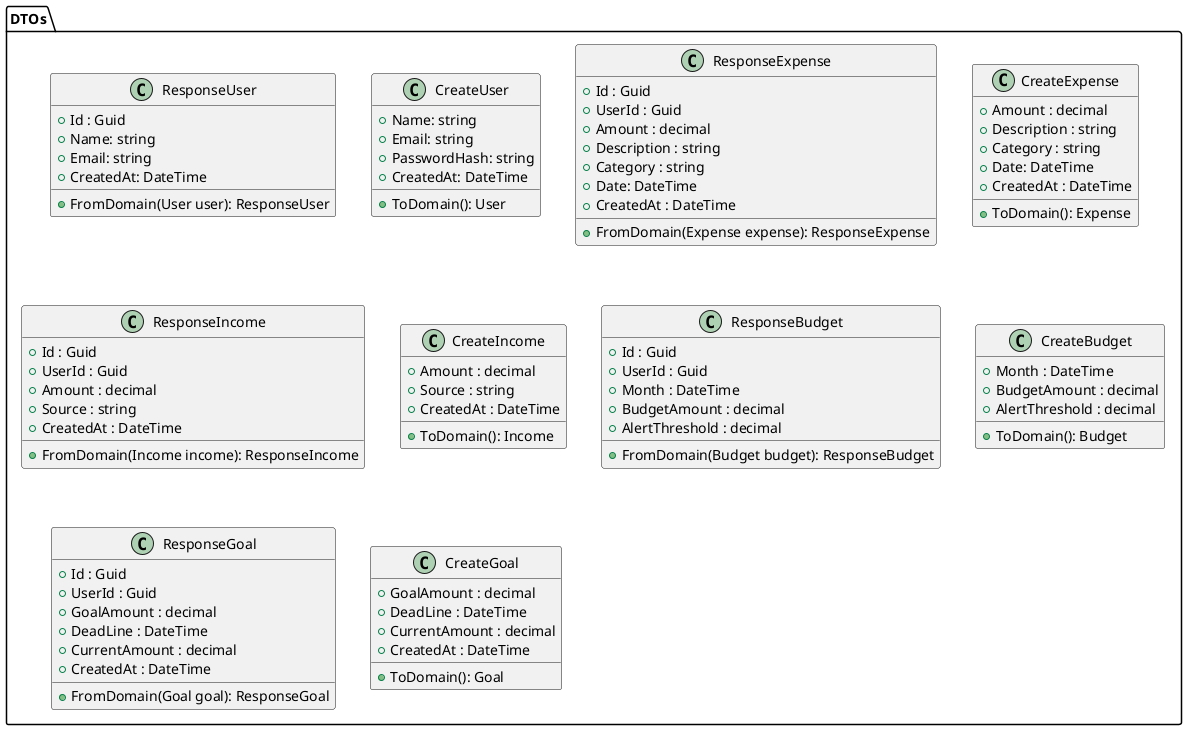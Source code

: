 @startuml dtos

package "DTOs" {
    class ResponseUser {
        + Id : Guid
        + Name: string
        + Email: string
        + CreatedAt: DateTime
        + FromDomain(User user): ResponseUser
    }

    class CreateUser {
        + Name: string
        + Email: string
        + PasswordHash: string
        + CreatedAt: DateTime
        + ToDomain(): User
    }

    class ResponseExpense {
        + Id : Guid
        + UserId : Guid
        + Amount : decimal
        + Description : string
        + Category : string
        + Date: DateTime
        + CreatedAt : DateTime
        + FromDomain(Expense expense): ResponseExpense
    }

    class CreateExpense {
        + Amount : decimal
        + Description : string
        + Category : string
        + Date: DateTime
        + CreatedAt : DateTime
        + ToDomain(): Expense
    }

    class ResponseIncome {
        + Id : Guid
        + UserId : Guid
        + Amount : decimal
        + Source : string
        + CreatedAt : DateTime
        + FromDomain(Income income): ResponseIncome
    }

    class CreateIncome {
        + Amount : decimal
        + Source : string
        + CreatedAt : DateTime
        + ToDomain(): Income
    }

    class ResponseBudget {
        + Id : Guid
        + UserId : Guid
        + Month : DateTime
        + BudgetAmount : decimal
        + AlertThreshold : decimal
        + FromDomain(Budget budget): ResponseBudget
    }

    class CreateBudget {
        + Month : DateTime
        + BudgetAmount : decimal
        + AlertThreshold : decimal
        + ToDomain(): Budget
    }

    class ResponseGoal {
        + Id : Guid
        + UserId : Guid
        + GoalAmount : decimal
        + DeadLine : DateTime
        + CurrentAmount : decimal
        + CreatedAt : DateTime
        + FromDomain(Goal goal): ResponseGoal
    }

    class CreateGoal {
        + GoalAmount : decimal
        + DeadLine : DateTime
        + CurrentAmount : decimal
        + CreatedAt : DateTime
        + ToDomain(): Goal
    }
}

@enduml